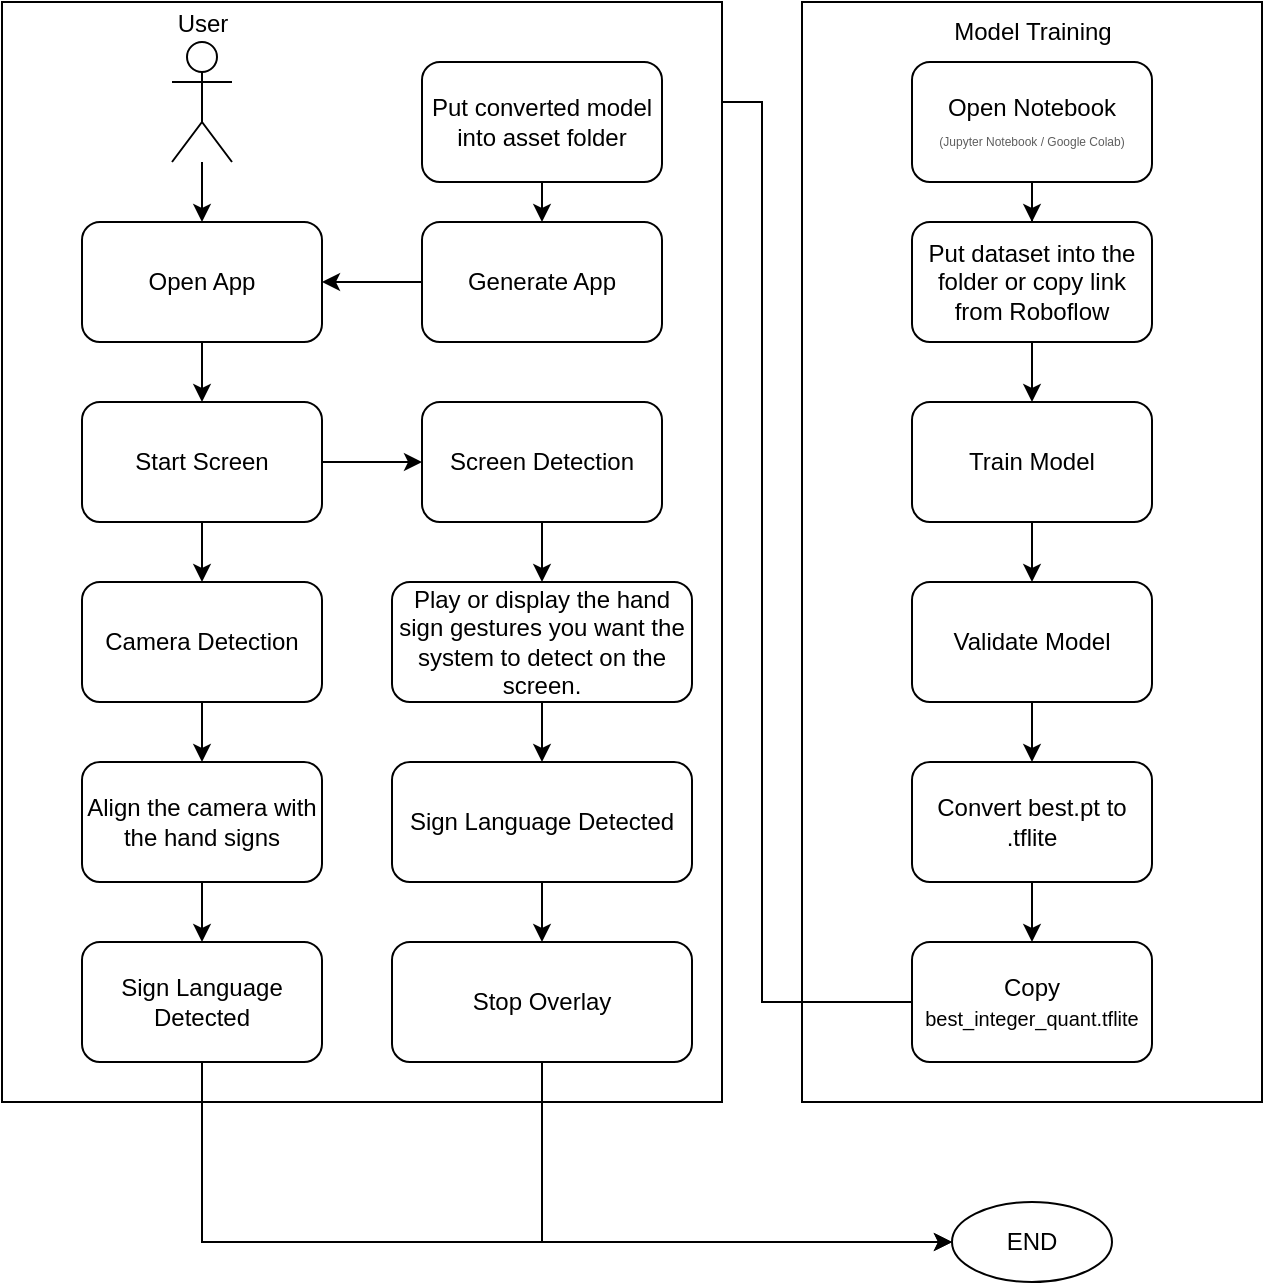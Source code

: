 <mxfile version="27.1.1">
  <diagram id="kgpKYQtTHZ0yAKxKKP6v" name="Page-1">
    <mxGraphModel dx="1385" dy="756" grid="1" gridSize="10" guides="1" tooltips="1" connect="1" arrows="1" fold="1" page="1" pageScale="1" pageWidth="850" pageHeight="1100" math="0" shadow="0">
      <root>
        <mxCell id="0" />
        <mxCell id="1" parent="0" />
        <mxCell id="g32h8axUfj0sjIM0kRcX-1" value="" style="rounded=0;whiteSpace=wrap;html=1;" parent="1" vertex="1">
          <mxGeometry x="600" y="10" width="230" height="550" as="geometry" />
        </mxCell>
        <mxCell id="g32h8axUfj0sjIM0kRcX-4" value="" style="edgeStyle=orthogonalEdgeStyle;rounded=0;orthogonalLoop=1;jettySize=auto;html=1;" parent="1" source="g32h8axUfj0sjIM0kRcX-2" target="g32h8axUfj0sjIM0kRcX-3" edge="1">
          <mxGeometry relative="1" as="geometry" />
        </mxCell>
        <mxCell id="g32h8axUfj0sjIM0kRcX-2" value="Open Notebook&lt;div&gt;&lt;font style=&quot;font-size: 6px; color: rgb(94, 94, 94);&quot;&gt;(Jupyter Notebook / Google Colab)&lt;/font&gt;&lt;/div&gt;" style="rounded=1;whiteSpace=wrap;html=1;" parent="1" vertex="1">
          <mxGeometry x="655" y="40" width="120" height="60" as="geometry" />
        </mxCell>
        <mxCell id="g32h8axUfj0sjIM0kRcX-6" value="" style="edgeStyle=orthogonalEdgeStyle;rounded=0;orthogonalLoop=1;jettySize=auto;html=1;" parent="1" source="g32h8axUfj0sjIM0kRcX-3" target="g32h8axUfj0sjIM0kRcX-5" edge="1">
          <mxGeometry relative="1" as="geometry" />
        </mxCell>
        <mxCell id="g32h8axUfj0sjIM0kRcX-3" value="Put dataset into the folder or copy link from Roboflow" style="rounded=1;whiteSpace=wrap;html=1;" parent="1" vertex="1">
          <mxGeometry x="655" y="120" width="120" height="60" as="geometry" />
        </mxCell>
        <mxCell id="g32h8axUfj0sjIM0kRcX-8" value="" style="edgeStyle=orthogonalEdgeStyle;rounded=0;orthogonalLoop=1;jettySize=auto;html=1;" parent="1" source="g32h8axUfj0sjIM0kRcX-5" target="g32h8axUfj0sjIM0kRcX-7" edge="1">
          <mxGeometry relative="1" as="geometry" />
        </mxCell>
        <mxCell id="g32h8axUfj0sjIM0kRcX-5" value="Train Model" style="whiteSpace=wrap;html=1;rounded=1;" parent="1" vertex="1">
          <mxGeometry x="655" y="210" width="120" height="60" as="geometry" />
        </mxCell>
        <mxCell id="g32h8axUfj0sjIM0kRcX-10" value="" style="edgeStyle=orthogonalEdgeStyle;rounded=0;orthogonalLoop=1;jettySize=auto;html=1;" parent="1" source="g32h8axUfj0sjIM0kRcX-7" target="g32h8axUfj0sjIM0kRcX-9" edge="1">
          <mxGeometry relative="1" as="geometry" />
        </mxCell>
        <mxCell id="g32h8axUfj0sjIM0kRcX-7" value="Validate Model" style="whiteSpace=wrap;html=1;rounded=1;" parent="1" vertex="1">
          <mxGeometry x="655" y="300" width="120" height="60" as="geometry" />
        </mxCell>
        <mxCell id="g32h8axUfj0sjIM0kRcX-12" value="" style="edgeStyle=orthogonalEdgeStyle;rounded=0;orthogonalLoop=1;jettySize=auto;html=1;" parent="1" source="g32h8axUfj0sjIM0kRcX-9" target="g32h8axUfj0sjIM0kRcX-11" edge="1">
          <mxGeometry relative="1" as="geometry" />
        </mxCell>
        <mxCell id="g32h8axUfj0sjIM0kRcX-9" value="Convert best.pt to .tflite" style="whiteSpace=wrap;html=1;rounded=1;" parent="1" vertex="1">
          <mxGeometry x="655" y="390" width="120" height="60" as="geometry" />
        </mxCell>
        <mxCell id="f8DCbZDS8y0F6oROIr2W-1" style="edgeStyle=orthogonalEdgeStyle;rounded=0;orthogonalLoop=1;jettySize=auto;html=1;entryX=1;entryY=0.5;entryDx=0;entryDy=0;" edge="1" parent="1" source="g32h8axUfj0sjIM0kRcX-11" target="g32h8axUfj0sjIM0kRcX-16">
          <mxGeometry relative="1" as="geometry">
            <Array as="points">
              <mxPoint x="580" y="510" />
              <mxPoint x="580" y="60" />
            </Array>
          </mxGeometry>
        </mxCell>
        <mxCell id="g32h8axUfj0sjIM0kRcX-11" value="&lt;font&gt;Copy &lt;/font&gt;&lt;font style=&quot;font-size: 10px;&quot;&gt;best_integer_quant.tflite&lt;/font&gt;" style="whiteSpace=wrap;html=1;rounded=1;" parent="1" vertex="1">
          <mxGeometry x="655" y="480" width="120" height="60" as="geometry" />
        </mxCell>
        <mxCell id="g32h8axUfj0sjIM0kRcX-13" value="Model Training" style="text;html=1;align=center;verticalAlign=middle;whiteSpace=wrap;rounded=0;" parent="1" vertex="1">
          <mxGeometry x="637.5" y="10" width="155" height="30" as="geometry" />
        </mxCell>
        <mxCell id="g32h8axUfj0sjIM0kRcX-15" value="" style="rounded=0;whiteSpace=wrap;html=1;" parent="1" vertex="1">
          <mxGeometry x="200" y="10" width="360" height="550" as="geometry" />
        </mxCell>
        <mxCell id="f8DCbZDS8y0F6oROIr2W-3" value="" style="edgeStyle=orthogonalEdgeStyle;rounded=0;orthogonalLoop=1;jettySize=auto;html=1;" edge="1" parent="1" source="g32h8axUfj0sjIM0kRcX-16" target="f8DCbZDS8y0F6oROIr2W-2">
          <mxGeometry relative="1" as="geometry">
            <Array as="points">
              <mxPoint x="480" y="160" />
            </Array>
          </mxGeometry>
        </mxCell>
        <mxCell id="g32h8axUfj0sjIM0kRcX-16" value="Put converted model into asset folder" style="rounded=1;whiteSpace=wrap;html=1;" parent="1" vertex="1">
          <mxGeometry x="410" y="40" width="120" height="60" as="geometry" />
        </mxCell>
        <mxCell id="f8DCbZDS8y0F6oROIr2W-5" value="" style="edgeStyle=orthogonalEdgeStyle;rounded=0;orthogonalLoop=1;jettySize=auto;html=1;" edge="1" parent="1" source="f8DCbZDS8y0F6oROIr2W-2" target="f8DCbZDS8y0F6oROIr2W-4">
          <mxGeometry relative="1" as="geometry" />
        </mxCell>
        <mxCell id="f8DCbZDS8y0F6oROIr2W-2" value="Generate App" style="rounded=1;whiteSpace=wrap;html=1;" vertex="1" parent="1">
          <mxGeometry x="410" y="120" width="120" height="60" as="geometry" />
        </mxCell>
        <mxCell id="f8DCbZDS8y0F6oROIr2W-9" value="" style="edgeStyle=orthogonalEdgeStyle;rounded=0;orthogonalLoop=1;jettySize=auto;html=1;" edge="1" parent="1" source="f8DCbZDS8y0F6oROIr2W-4" target="f8DCbZDS8y0F6oROIr2W-8">
          <mxGeometry relative="1" as="geometry" />
        </mxCell>
        <mxCell id="f8DCbZDS8y0F6oROIr2W-4" value="Open App" style="rounded=1;whiteSpace=wrap;html=1;" vertex="1" parent="1">
          <mxGeometry x="240" y="120" width="120" height="60" as="geometry" />
        </mxCell>
        <mxCell id="f8DCbZDS8y0F6oROIr2W-7" value="" style="edgeStyle=orthogonalEdgeStyle;rounded=0;orthogonalLoop=1;jettySize=auto;html=1;" edge="1" parent="1" source="f8DCbZDS8y0F6oROIr2W-6" target="f8DCbZDS8y0F6oROIr2W-4">
          <mxGeometry relative="1" as="geometry" />
        </mxCell>
        <mxCell id="f8DCbZDS8y0F6oROIr2W-6" value="User" style="shape=umlActor;verticalLabelPosition=top;verticalAlign=bottom;html=1;outlineConnect=0;labelPosition=center;align=center;" vertex="1" parent="1">
          <mxGeometry x="285" y="30" width="30" height="60" as="geometry" />
        </mxCell>
        <mxCell id="f8DCbZDS8y0F6oROIr2W-11" value="" style="edgeStyle=orthogonalEdgeStyle;rounded=0;orthogonalLoop=1;jettySize=auto;html=1;" edge="1" parent="1" source="f8DCbZDS8y0F6oROIr2W-8" target="f8DCbZDS8y0F6oROIr2W-10">
          <mxGeometry relative="1" as="geometry" />
        </mxCell>
        <mxCell id="f8DCbZDS8y0F6oROIr2W-13" value="" style="edgeStyle=orthogonalEdgeStyle;rounded=0;orthogonalLoop=1;jettySize=auto;html=1;" edge="1" parent="1" source="f8DCbZDS8y0F6oROIr2W-8" target="f8DCbZDS8y0F6oROIr2W-12">
          <mxGeometry relative="1" as="geometry" />
        </mxCell>
        <mxCell id="f8DCbZDS8y0F6oROIr2W-8" value="Start Screen" style="rounded=1;whiteSpace=wrap;html=1;" vertex="1" parent="1">
          <mxGeometry x="240" y="210" width="120" height="60" as="geometry" />
        </mxCell>
        <mxCell id="f8DCbZDS8y0F6oROIr2W-15" value="" style="edgeStyle=orthogonalEdgeStyle;rounded=0;orthogonalLoop=1;jettySize=auto;html=1;" edge="1" parent="1" source="f8DCbZDS8y0F6oROIr2W-10" target="f8DCbZDS8y0F6oROIr2W-14">
          <mxGeometry relative="1" as="geometry" />
        </mxCell>
        <mxCell id="f8DCbZDS8y0F6oROIr2W-10" value="Camera Detection" style="rounded=1;whiteSpace=wrap;html=1;" vertex="1" parent="1">
          <mxGeometry x="240" y="300" width="120" height="60" as="geometry" />
        </mxCell>
        <mxCell id="f8DCbZDS8y0F6oROIr2W-25" value="" style="edgeStyle=orthogonalEdgeStyle;rounded=0;orthogonalLoop=1;jettySize=auto;html=1;" edge="1" parent="1" source="f8DCbZDS8y0F6oROIr2W-12" target="f8DCbZDS8y0F6oROIr2W-24">
          <mxGeometry relative="1" as="geometry" />
        </mxCell>
        <mxCell id="f8DCbZDS8y0F6oROIr2W-12" value="Screen Detection" style="rounded=1;whiteSpace=wrap;html=1;" vertex="1" parent="1">
          <mxGeometry x="410" y="210" width="120" height="60" as="geometry" />
        </mxCell>
        <mxCell id="f8DCbZDS8y0F6oROIr2W-17" value="" style="edgeStyle=orthogonalEdgeStyle;rounded=0;orthogonalLoop=1;jettySize=auto;html=1;" edge="1" parent="1" source="f8DCbZDS8y0F6oROIr2W-14" target="f8DCbZDS8y0F6oROIr2W-16">
          <mxGeometry relative="1" as="geometry" />
        </mxCell>
        <mxCell id="f8DCbZDS8y0F6oROIr2W-14" value="Align the camera with the hand signs" style="rounded=1;whiteSpace=wrap;html=1;" vertex="1" parent="1">
          <mxGeometry x="240" y="390" width="120" height="60" as="geometry" />
        </mxCell>
        <mxCell id="f8DCbZDS8y0F6oROIr2W-23" value="" style="edgeStyle=orthogonalEdgeStyle;rounded=0;orthogonalLoop=1;jettySize=auto;html=1;" edge="1" parent="1" source="f8DCbZDS8y0F6oROIr2W-16" target="f8DCbZDS8y0F6oROIr2W-22">
          <mxGeometry relative="1" as="geometry">
            <Array as="points">
              <mxPoint x="300" y="630" />
            </Array>
          </mxGeometry>
        </mxCell>
        <mxCell id="f8DCbZDS8y0F6oROIr2W-16" value="Sign Language Detected" style="rounded=1;whiteSpace=wrap;html=1;" vertex="1" parent="1">
          <mxGeometry x="240" y="480" width="120" height="60" as="geometry" />
        </mxCell>
        <mxCell id="f8DCbZDS8y0F6oROIr2W-22" value="END" style="ellipse;whiteSpace=wrap;html=1;rounded=1;" vertex="1" parent="1">
          <mxGeometry x="675" y="610" width="80" height="40" as="geometry" />
        </mxCell>
        <mxCell id="f8DCbZDS8y0F6oROIr2W-27" value="" style="edgeStyle=orthogonalEdgeStyle;rounded=0;orthogonalLoop=1;jettySize=auto;html=1;" edge="1" parent="1" source="f8DCbZDS8y0F6oROIr2W-24" target="f8DCbZDS8y0F6oROIr2W-26">
          <mxGeometry relative="1" as="geometry" />
        </mxCell>
        <mxCell id="f8DCbZDS8y0F6oROIr2W-24" value="Play or display the hand sign gestures you want the system to detect on the screen." style="rounded=1;whiteSpace=wrap;html=1;" vertex="1" parent="1">
          <mxGeometry x="395" y="300" width="150" height="60" as="geometry" />
        </mxCell>
        <mxCell id="f8DCbZDS8y0F6oROIr2W-29" value="" style="edgeStyle=orthogonalEdgeStyle;rounded=0;orthogonalLoop=1;jettySize=auto;html=1;" edge="1" parent="1" source="f8DCbZDS8y0F6oROIr2W-26" target="f8DCbZDS8y0F6oROIr2W-28">
          <mxGeometry relative="1" as="geometry" />
        </mxCell>
        <mxCell id="f8DCbZDS8y0F6oROIr2W-26" value="Sign Language Detected" style="rounded=1;whiteSpace=wrap;html=1;" vertex="1" parent="1">
          <mxGeometry x="395" y="390" width="150" height="60" as="geometry" />
        </mxCell>
        <mxCell id="f8DCbZDS8y0F6oROIr2W-30" style="edgeStyle=orthogonalEdgeStyle;rounded=0;orthogonalLoop=1;jettySize=auto;html=1;entryX=0;entryY=0.5;entryDx=0;entryDy=0;" edge="1" parent="1" source="f8DCbZDS8y0F6oROIr2W-28" target="f8DCbZDS8y0F6oROIr2W-22">
          <mxGeometry relative="1" as="geometry">
            <Array as="points">
              <mxPoint x="470" y="630" />
            </Array>
          </mxGeometry>
        </mxCell>
        <mxCell id="f8DCbZDS8y0F6oROIr2W-28" value="Stop Overlay" style="rounded=1;whiteSpace=wrap;html=1;" vertex="1" parent="1">
          <mxGeometry x="395" y="480" width="150" height="60" as="geometry" />
        </mxCell>
      </root>
    </mxGraphModel>
  </diagram>
</mxfile>
